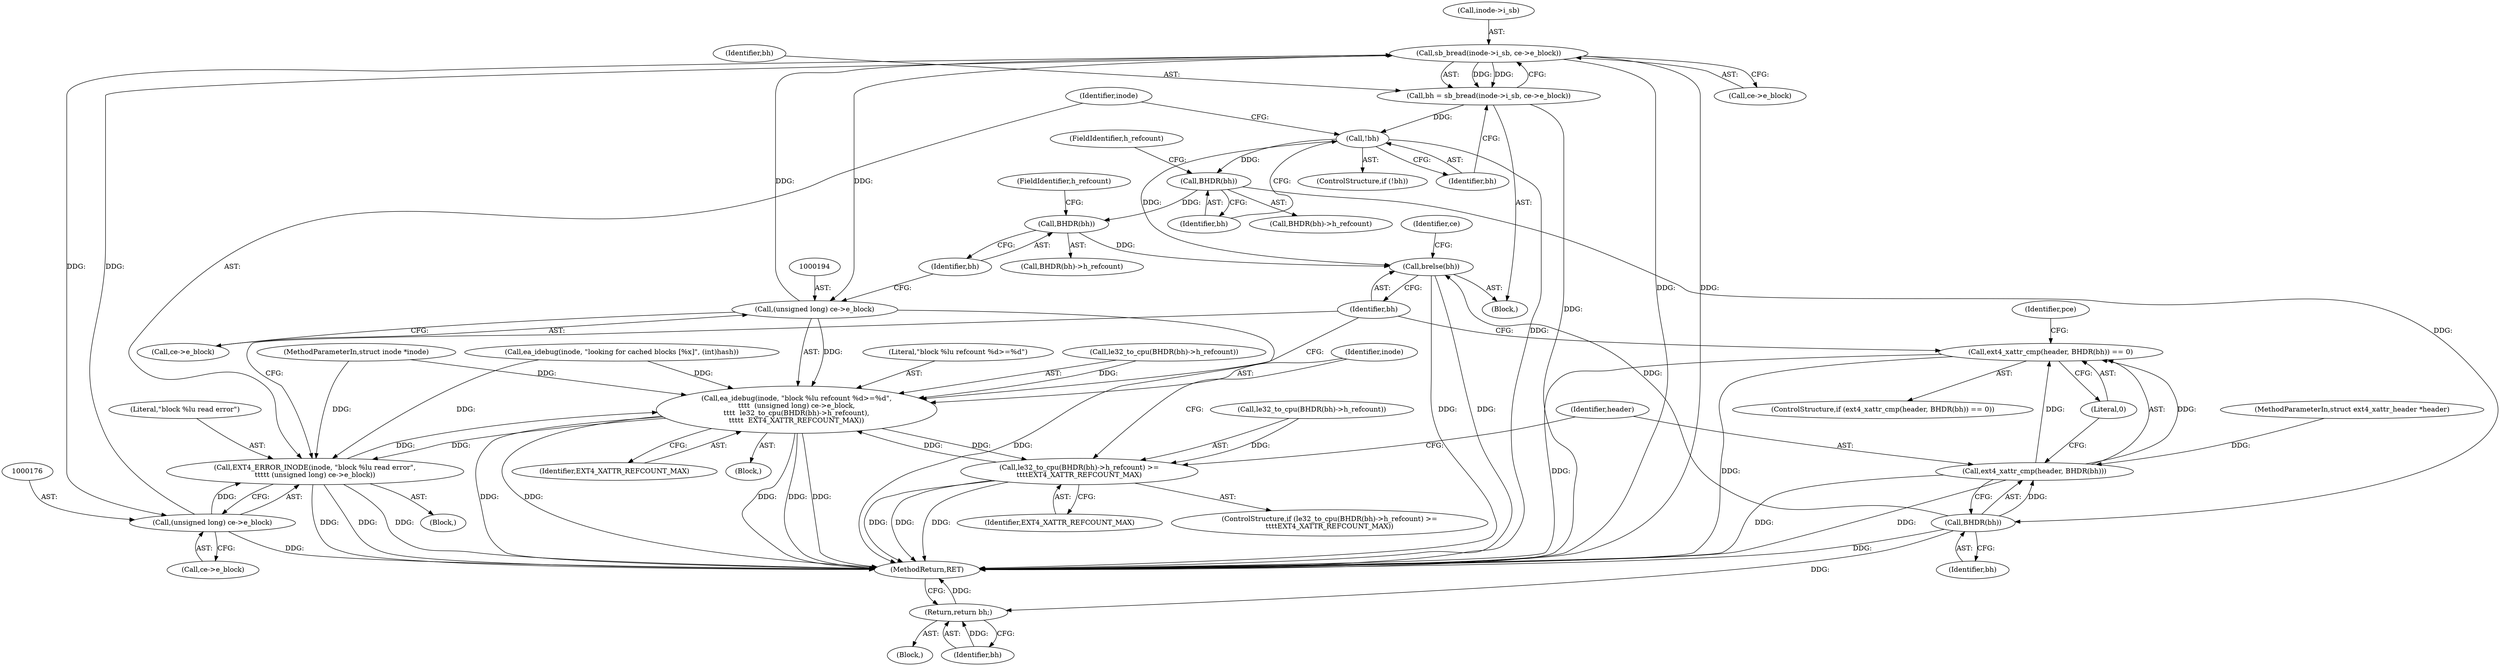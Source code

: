 digraph "0_linux_82939d7999dfc1f1998c4b1c12e2f19edbdff272_4@API" {
"1000161" [label="(Call,sb_bread(inode->i_sb, ce->e_block))"];
"1000193" [label="(Call,(unsigned long) ce->e_block)"];
"1000161" [label="(Call,sb_bread(inode->i_sb, ce->e_block))"];
"1000175" [label="(Call,(unsigned long) ce->e_block)"];
"1000159" [label="(Call,bh = sb_bread(inode->i_sb, ce->e_block))"];
"1000169" [label="(Call,!bh)"];
"1000185" [label="(Call,BHDR(bh))"];
"1000200" [label="(Call,BHDR(bh))"];
"1000219" [label="(Call,brelse(bh))"];
"1000209" [label="(Call,BHDR(bh))"];
"1000207" [label="(Call,ext4_xattr_cmp(header, BHDR(bh)))"];
"1000206" [label="(Call,ext4_xattr_cmp(header, BHDR(bh)) == 0)"];
"1000217" [label="(Return,return bh;)"];
"1000190" [label="(Call,ea_idebug(inode, \"block %lu refcount %d>=%d\",\n\t\t\t\t  (unsigned long) ce->e_block,\n\t\t\t\t  le32_to_cpu(BHDR(bh)->h_refcount),\n\t\t\t\t\t  EXT4_XATTR_REFCOUNT_MAX))"];
"1000172" [label="(Call,EXT4_ERROR_INODE(inode, \"block %lu read error\",\n\t\t\t\t\t (unsigned long) ce->e_block))"];
"1000182" [label="(Call,le32_to_cpu(BHDR(bh)->h_refcount) >=\n\t\t\t\tEXT4_XATTR_REFCOUNT_MAX)"];
"1000175" [label="(Call,(unsigned long) ce->e_block)"];
"1000195" [label="(Call,ce->e_block)"];
"1000162" [label="(Call,inode->i_sb)"];
"1000205" [label="(ControlStructure,if (ext4_xattr_cmp(header, BHDR(bh)) == 0))"];
"1000200" [label="(Call,BHDR(bh))"];
"1000183" [label="(Call,le32_to_cpu(BHDR(bh)->h_refcount))"];
"1000168" [label="(ControlStructure,if (!bh))"];
"1000103" [label="(MethodParameterIn,struct ext4_xattr_header *header)"];
"1000173" [label="(Identifier,inode)"];
"1000186" [label="(Identifier,bh)"];
"1000170" [label="(Identifier,bh)"];
"1000161" [label="(Call,sb_bread(inode->i_sb, ce->e_block))"];
"1000203" [label="(Identifier,EXT4_XATTR_REFCOUNT_MAX)"];
"1000177" [label="(Call,ce->e_block)"];
"1000206" [label="(Call,ext4_xattr_cmp(header, BHDR(bh)) == 0)"];
"1000192" [label="(Literal,\"block %lu refcount %d>=%d\")"];
"1000233" [label="(MethodReturn,RET)"];
"1000219" [label="(Call,brelse(bh))"];
"1000160" [label="(Identifier,bh)"];
"1000169" [label="(Call,!bh)"];
"1000174" [label="(Literal,\"block %lu read error\")"];
"1000209" [label="(Call,BHDR(bh))"];
"1000165" [label="(Call,ce->e_block)"];
"1000185" [label="(Call,BHDR(bh))"];
"1000222" [label="(Identifier,ce)"];
"1000198" [label="(Call,le32_to_cpu(BHDR(bh)->h_refcount))"];
"1000202" [label="(FieldIdentifier,h_refcount)"];
"1000211" [label="(Literal,0)"];
"1000145" [label="(Block,)"];
"1000184" [label="(Call,BHDR(bh)->h_refcount)"];
"1000220" [label="(Identifier,bh)"];
"1000193" [label="(Call,(unsigned long) ce->e_block)"];
"1000187" [label="(FieldIdentifier,h_refcount)"];
"1000189" [label="(Block,)"];
"1000207" [label="(Call,ext4_xattr_cmp(header, BHDR(bh)))"];
"1000126" [label="(Call,ea_idebug(inode, \"looking for cached blocks [%x]\", (int)hash))"];
"1000199" [label="(Call,BHDR(bh)->h_refcount)"];
"1000102" [label="(MethodParameterIn,struct inode *inode)"];
"1000201" [label="(Identifier,bh)"];
"1000210" [label="(Identifier,bh)"];
"1000212" [label="(Block,)"];
"1000217" [label="(Return,return bh;)"];
"1000191" [label="(Identifier,inode)"];
"1000171" [label="(Block,)"];
"1000188" [label="(Identifier,EXT4_XATTR_REFCOUNT_MAX)"];
"1000159" [label="(Call,bh = sb_bread(inode->i_sb, ce->e_block))"];
"1000181" [label="(ControlStructure,if (le32_to_cpu(BHDR(bh)->h_refcount) >=\n\t\t\t\tEXT4_XATTR_REFCOUNT_MAX))"];
"1000208" [label="(Identifier,header)"];
"1000218" [label="(Identifier,bh)"];
"1000182" [label="(Call,le32_to_cpu(BHDR(bh)->h_refcount) >=\n\t\t\t\tEXT4_XATTR_REFCOUNT_MAX)"];
"1000190" [label="(Call,ea_idebug(inode, \"block %lu refcount %d>=%d\",\n\t\t\t\t  (unsigned long) ce->e_block,\n\t\t\t\t  le32_to_cpu(BHDR(bh)->h_refcount),\n\t\t\t\t\t  EXT4_XATTR_REFCOUNT_MAX))"];
"1000172" [label="(Call,EXT4_ERROR_INODE(inode, \"block %lu read error\",\n\t\t\t\t\t (unsigned long) ce->e_block))"];
"1000215" [label="(Identifier,pce)"];
"1000161" -> "1000159"  [label="AST: "];
"1000161" -> "1000165"  [label="CFG: "];
"1000162" -> "1000161"  [label="AST: "];
"1000165" -> "1000161"  [label="AST: "];
"1000159" -> "1000161"  [label="CFG: "];
"1000161" -> "1000233"  [label="DDG: "];
"1000161" -> "1000233"  [label="DDG: "];
"1000161" -> "1000159"  [label="DDG: "];
"1000161" -> "1000159"  [label="DDG: "];
"1000193" -> "1000161"  [label="DDG: "];
"1000175" -> "1000161"  [label="DDG: "];
"1000161" -> "1000175"  [label="DDG: "];
"1000161" -> "1000193"  [label="DDG: "];
"1000193" -> "1000190"  [label="AST: "];
"1000193" -> "1000195"  [label="CFG: "];
"1000194" -> "1000193"  [label="AST: "];
"1000195" -> "1000193"  [label="AST: "];
"1000201" -> "1000193"  [label="CFG: "];
"1000193" -> "1000233"  [label="DDG: "];
"1000193" -> "1000190"  [label="DDG: "];
"1000175" -> "1000172"  [label="AST: "];
"1000175" -> "1000177"  [label="CFG: "];
"1000176" -> "1000175"  [label="AST: "];
"1000177" -> "1000175"  [label="AST: "];
"1000172" -> "1000175"  [label="CFG: "];
"1000175" -> "1000233"  [label="DDG: "];
"1000175" -> "1000172"  [label="DDG: "];
"1000159" -> "1000145"  [label="AST: "];
"1000160" -> "1000159"  [label="AST: "];
"1000170" -> "1000159"  [label="CFG: "];
"1000159" -> "1000233"  [label="DDG: "];
"1000159" -> "1000169"  [label="DDG: "];
"1000169" -> "1000168"  [label="AST: "];
"1000169" -> "1000170"  [label="CFG: "];
"1000170" -> "1000169"  [label="AST: "];
"1000173" -> "1000169"  [label="CFG: "];
"1000186" -> "1000169"  [label="CFG: "];
"1000169" -> "1000233"  [label="DDG: "];
"1000169" -> "1000185"  [label="DDG: "];
"1000169" -> "1000219"  [label="DDG: "];
"1000185" -> "1000184"  [label="AST: "];
"1000185" -> "1000186"  [label="CFG: "];
"1000186" -> "1000185"  [label="AST: "];
"1000187" -> "1000185"  [label="CFG: "];
"1000185" -> "1000200"  [label="DDG: "];
"1000185" -> "1000209"  [label="DDG: "];
"1000200" -> "1000199"  [label="AST: "];
"1000200" -> "1000201"  [label="CFG: "];
"1000201" -> "1000200"  [label="AST: "];
"1000202" -> "1000200"  [label="CFG: "];
"1000200" -> "1000219"  [label="DDG: "];
"1000219" -> "1000145"  [label="AST: "];
"1000219" -> "1000220"  [label="CFG: "];
"1000220" -> "1000219"  [label="AST: "];
"1000222" -> "1000219"  [label="CFG: "];
"1000219" -> "1000233"  [label="DDG: "];
"1000219" -> "1000233"  [label="DDG: "];
"1000209" -> "1000219"  [label="DDG: "];
"1000209" -> "1000207"  [label="AST: "];
"1000209" -> "1000210"  [label="CFG: "];
"1000210" -> "1000209"  [label="AST: "];
"1000207" -> "1000209"  [label="CFG: "];
"1000209" -> "1000233"  [label="DDG: "];
"1000209" -> "1000207"  [label="DDG: "];
"1000209" -> "1000217"  [label="DDG: "];
"1000207" -> "1000206"  [label="AST: "];
"1000208" -> "1000207"  [label="AST: "];
"1000211" -> "1000207"  [label="CFG: "];
"1000207" -> "1000233"  [label="DDG: "];
"1000207" -> "1000233"  [label="DDG: "];
"1000207" -> "1000206"  [label="DDG: "];
"1000207" -> "1000206"  [label="DDG: "];
"1000103" -> "1000207"  [label="DDG: "];
"1000206" -> "1000205"  [label="AST: "];
"1000206" -> "1000211"  [label="CFG: "];
"1000211" -> "1000206"  [label="AST: "];
"1000215" -> "1000206"  [label="CFG: "];
"1000220" -> "1000206"  [label="CFG: "];
"1000206" -> "1000233"  [label="DDG: "];
"1000206" -> "1000233"  [label="DDG: "];
"1000217" -> "1000212"  [label="AST: "];
"1000217" -> "1000218"  [label="CFG: "];
"1000218" -> "1000217"  [label="AST: "];
"1000233" -> "1000217"  [label="CFG: "];
"1000217" -> "1000233"  [label="DDG: "];
"1000218" -> "1000217"  [label="DDG: "];
"1000190" -> "1000189"  [label="AST: "];
"1000190" -> "1000203"  [label="CFG: "];
"1000191" -> "1000190"  [label="AST: "];
"1000192" -> "1000190"  [label="AST: "];
"1000198" -> "1000190"  [label="AST: "];
"1000203" -> "1000190"  [label="AST: "];
"1000220" -> "1000190"  [label="CFG: "];
"1000190" -> "1000233"  [label="DDG: "];
"1000190" -> "1000233"  [label="DDG: "];
"1000190" -> "1000233"  [label="DDG: "];
"1000190" -> "1000233"  [label="DDG: "];
"1000190" -> "1000233"  [label="DDG: "];
"1000190" -> "1000172"  [label="DDG: "];
"1000190" -> "1000182"  [label="DDG: "];
"1000126" -> "1000190"  [label="DDG: "];
"1000172" -> "1000190"  [label="DDG: "];
"1000102" -> "1000190"  [label="DDG: "];
"1000198" -> "1000190"  [label="DDG: "];
"1000182" -> "1000190"  [label="DDG: "];
"1000172" -> "1000171"  [label="AST: "];
"1000173" -> "1000172"  [label="AST: "];
"1000174" -> "1000172"  [label="AST: "];
"1000220" -> "1000172"  [label="CFG: "];
"1000172" -> "1000233"  [label="DDG: "];
"1000172" -> "1000233"  [label="DDG: "];
"1000172" -> "1000233"  [label="DDG: "];
"1000126" -> "1000172"  [label="DDG: "];
"1000102" -> "1000172"  [label="DDG: "];
"1000182" -> "1000181"  [label="AST: "];
"1000182" -> "1000188"  [label="CFG: "];
"1000183" -> "1000182"  [label="AST: "];
"1000188" -> "1000182"  [label="AST: "];
"1000191" -> "1000182"  [label="CFG: "];
"1000208" -> "1000182"  [label="CFG: "];
"1000182" -> "1000233"  [label="DDG: "];
"1000182" -> "1000233"  [label="DDG: "];
"1000182" -> "1000233"  [label="DDG: "];
"1000183" -> "1000182"  [label="DDG: "];
}
